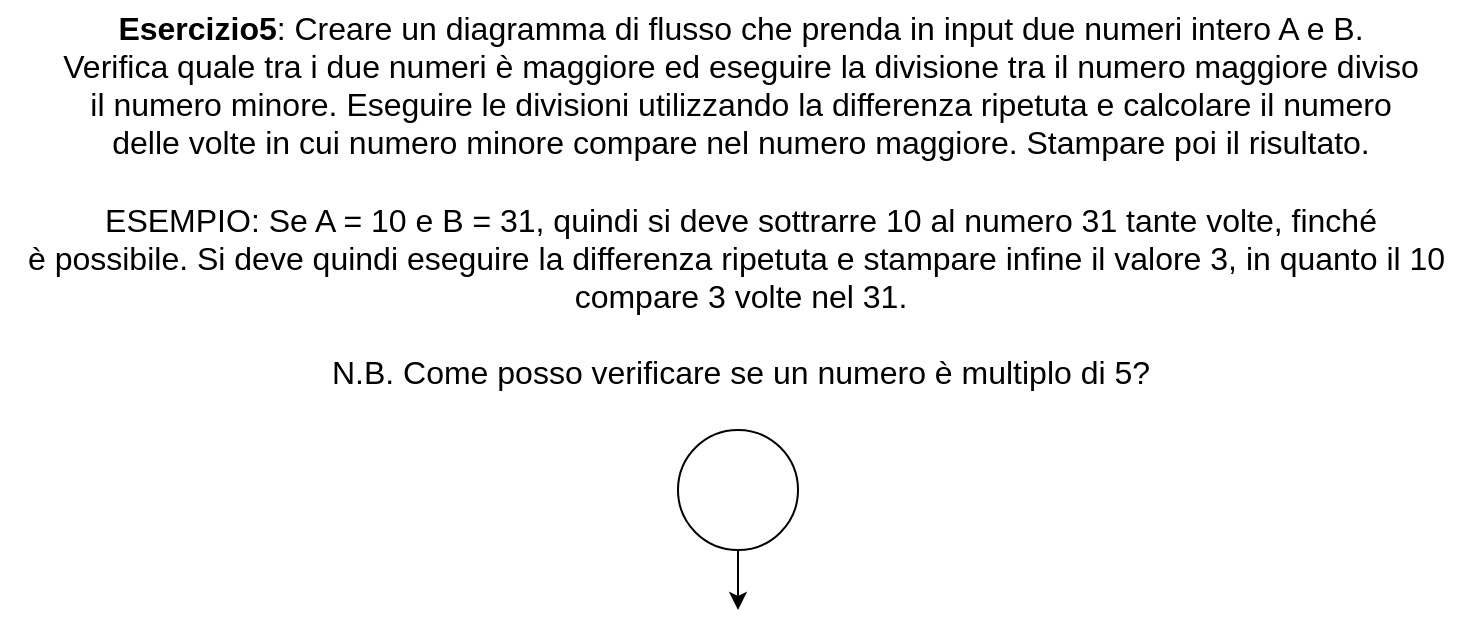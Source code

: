 <mxfile version="26.0.6">
  <diagram name="Pagina-1" id="CEtmXKXBpQeazpoTnXLW">
    <mxGraphModel grid="1" page="1" gridSize="10" guides="1" tooltips="1" connect="1" arrows="1" fold="1" pageScale="1" pageWidth="827" pageHeight="1169" math="0" shadow="0">
      <root>
        <mxCell id="0" />
        <mxCell id="1" parent="0" />
        <mxCell id="4BkYFdHEoDKxAdIRVf8H-1" value="&lt;div&gt;&lt;b&gt;Esercizio5&lt;/b&gt;: Creare un diagramma di flusso che prenda in input due numeri intero A e B.&lt;/div&gt;&lt;div&gt;Verifica quale tra i due numeri è maggiore ed eseguire la divisione tra il numero maggiore diviso&lt;/div&gt;&lt;div&gt;il numero minore. Eseguire le divisioni utilizzando la differenza ripetuta e calcolare il numero&lt;/div&gt;&lt;div&gt;delle volte in cui numero minore compare nel numero maggiore. Stampare poi il risultato.&lt;/div&gt;&lt;div&gt;&lt;br&gt;&lt;/div&gt;&lt;div&gt;ESEMPIO: Se A = 10 e B = 31, quindi si deve sottrarre 10 al numero 31 tante volte, finché&lt;/div&gt;&lt;div&gt;è possibile. Si deve quindi eseguire la differenza ripetuta e stampare infine il valore 3, in quanto il 10&amp;nbsp;&lt;/div&gt;&lt;div&gt;compare 3 volte nel 31.&lt;/div&gt;&lt;div&gt;&lt;br&gt;&lt;/div&gt;&lt;div&gt;N.B. Come posso verificare se un numero è multiplo di 5?&lt;/div&gt;" style="text;html=1;align=center;verticalAlign=middle;resizable=0;points=[];autosize=1;strokeColor=none;fillColor=none;fontSize=16;" vertex="1" parent="1">
          <mxGeometry x="45" y="15" width="740" height="200" as="geometry" />
        </mxCell>
        <mxCell id="9bKwdA7hy9PmW3QkmbJh-2" value="" style="edgeStyle=orthogonalEdgeStyle;rounded=0;orthogonalLoop=1;jettySize=auto;html=1;" edge="1" parent="1" source="FAgFWN2JOPpdHGK5piLw-1">
          <mxGeometry relative="1" as="geometry">
            <mxPoint x="414" y="320" as="targetPoint" />
          </mxGeometry>
        </mxCell>
        <mxCell id="FAgFWN2JOPpdHGK5piLw-1" value="" style="ellipse;whiteSpace=wrap;html=1;aspect=fixed;" vertex="1" parent="1">
          <mxGeometry x="384" y="230" width="60" height="60" as="geometry" />
        </mxCell>
      </root>
    </mxGraphModel>
  </diagram>
</mxfile>
